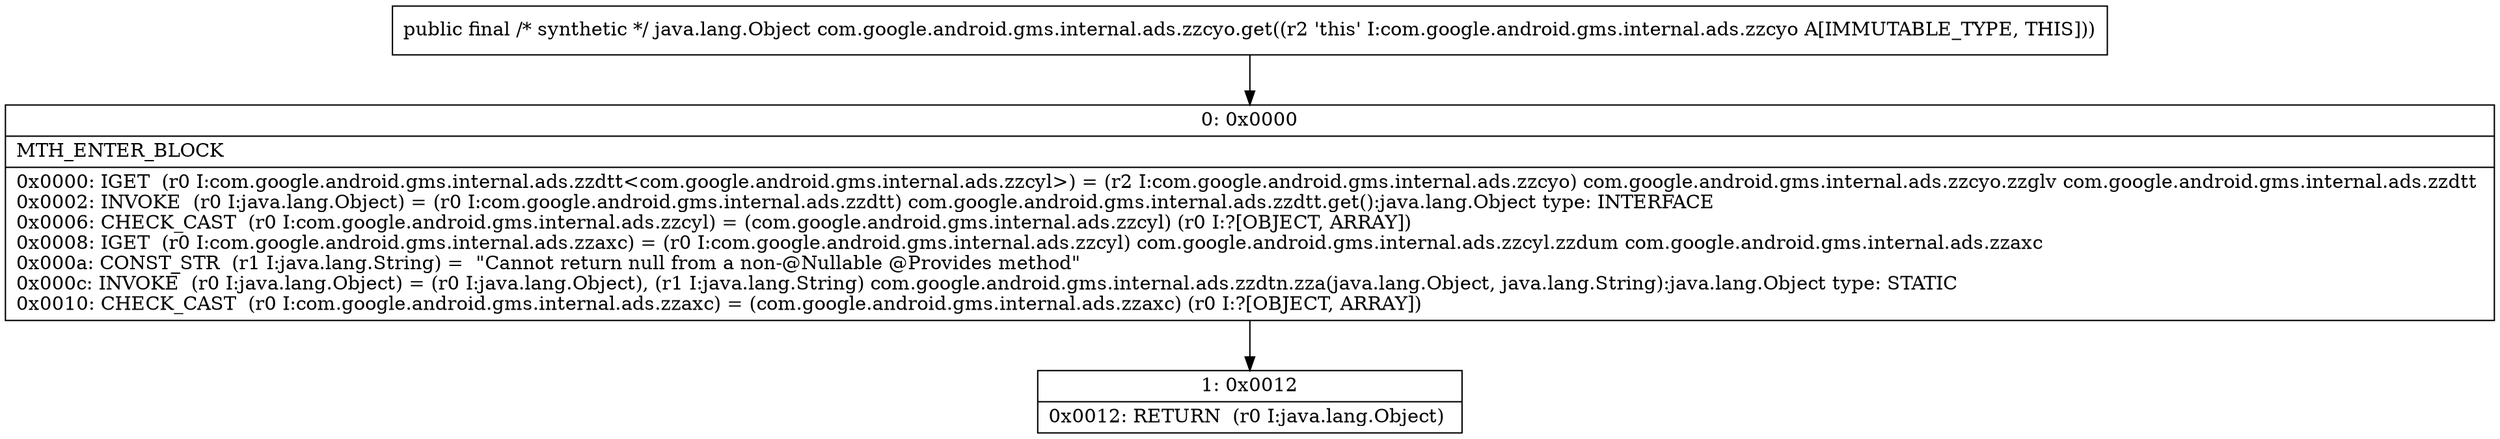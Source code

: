 digraph "CFG forcom.google.android.gms.internal.ads.zzcyo.get()Ljava\/lang\/Object;" {
Node_0 [shape=record,label="{0\:\ 0x0000|MTH_ENTER_BLOCK\l|0x0000: IGET  (r0 I:com.google.android.gms.internal.ads.zzdtt\<com.google.android.gms.internal.ads.zzcyl\>) = (r2 I:com.google.android.gms.internal.ads.zzcyo) com.google.android.gms.internal.ads.zzcyo.zzglv com.google.android.gms.internal.ads.zzdtt \l0x0002: INVOKE  (r0 I:java.lang.Object) = (r0 I:com.google.android.gms.internal.ads.zzdtt) com.google.android.gms.internal.ads.zzdtt.get():java.lang.Object type: INTERFACE \l0x0006: CHECK_CAST  (r0 I:com.google.android.gms.internal.ads.zzcyl) = (com.google.android.gms.internal.ads.zzcyl) (r0 I:?[OBJECT, ARRAY]) \l0x0008: IGET  (r0 I:com.google.android.gms.internal.ads.zzaxc) = (r0 I:com.google.android.gms.internal.ads.zzcyl) com.google.android.gms.internal.ads.zzcyl.zzdum com.google.android.gms.internal.ads.zzaxc \l0x000a: CONST_STR  (r1 I:java.lang.String) =  \"Cannot return null from a non\-@Nullable @Provides method\" \l0x000c: INVOKE  (r0 I:java.lang.Object) = (r0 I:java.lang.Object), (r1 I:java.lang.String) com.google.android.gms.internal.ads.zzdtn.zza(java.lang.Object, java.lang.String):java.lang.Object type: STATIC \l0x0010: CHECK_CAST  (r0 I:com.google.android.gms.internal.ads.zzaxc) = (com.google.android.gms.internal.ads.zzaxc) (r0 I:?[OBJECT, ARRAY]) \l}"];
Node_1 [shape=record,label="{1\:\ 0x0012|0x0012: RETURN  (r0 I:java.lang.Object) \l}"];
MethodNode[shape=record,label="{public final \/* synthetic *\/ java.lang.Object com.google.android.gms.internal.ads.zzcyo.get((r2 'this' I:com.google.android.gms.internal.ads.zzcyo A[IMMUTABLE_TYPE, THIS])) }"];
MethodNode -> Node_0;
Node_0 -> Node_1;
}

